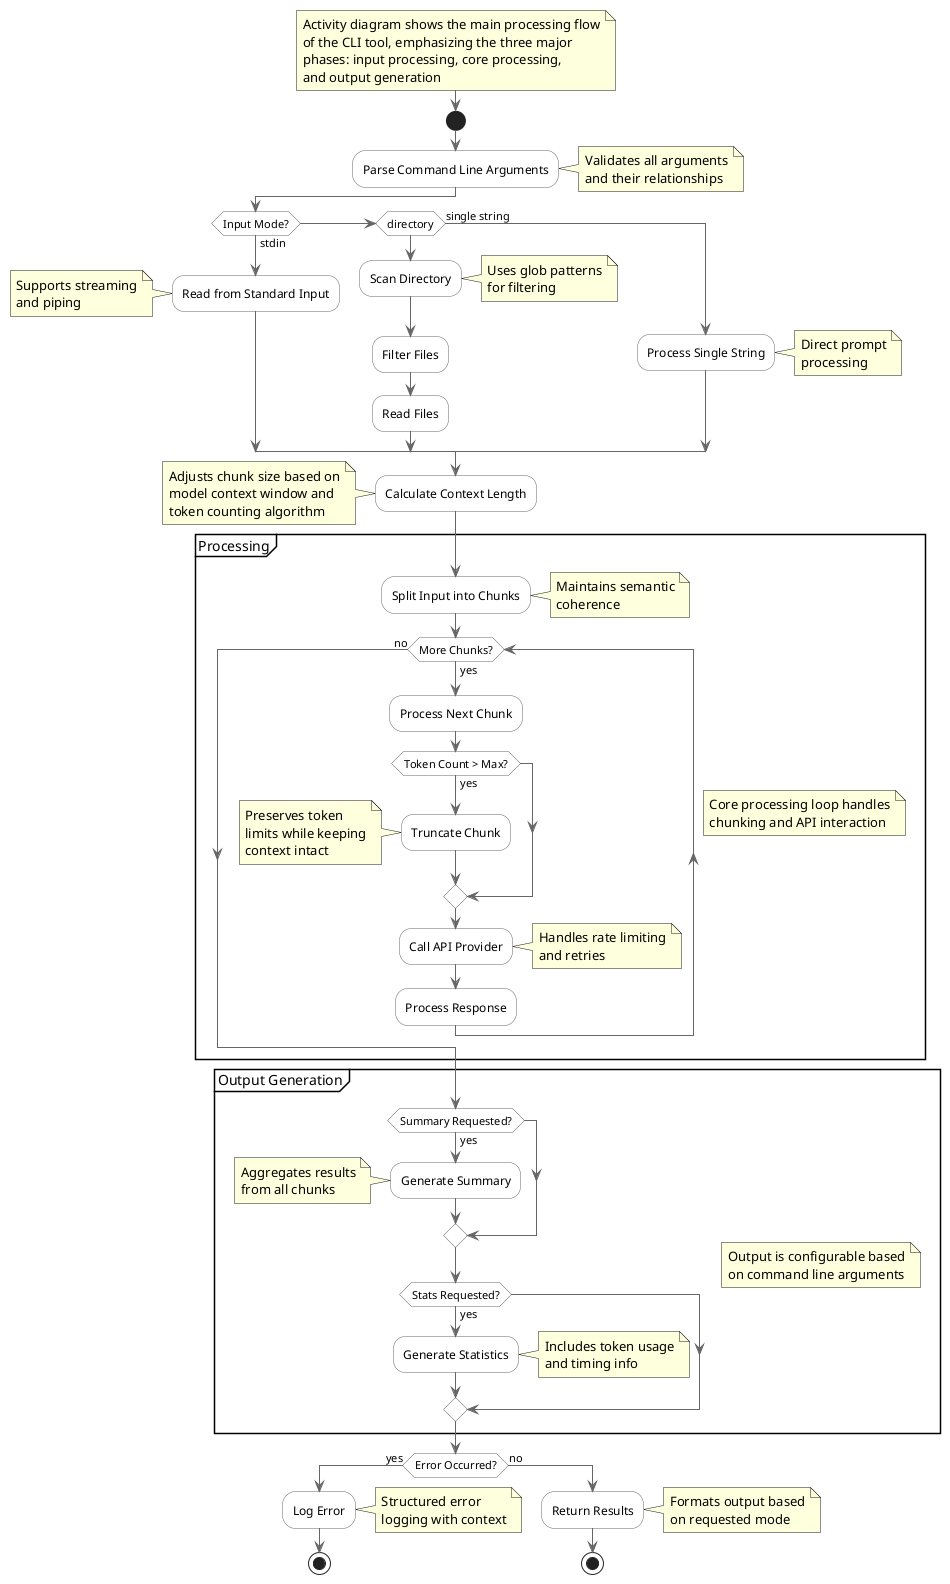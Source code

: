 @startuml cllm_activity

skinparam activity {
    BackgroundColor White
    BorderColor #666666
    ArrowColor #666666
}

note right: Activity diagram shows the main processing flow\nof the CLI tool, emphasizing the three major\nphases: input processing, core processing,\nand output generation

start

:Parse Command Line Arguments;
note right: Validates all arguments\nand their relationships

if (Input Mode?) then (stdin)
    :Read from Standard Input;
    note left: Supports streaming\nand piping
else if (directory)
    :Scan Directory;
    note right: Uses glob patterns\nfor filtering
    :Filter Files;
    :Read Files;
else (single string)
    :Process Single String;
    note right: Direct prompt\nprocessing
endif

:Calculate Context Length;
note left: Adjusts chunk size based on\nmodel context window and\ntoken counting algorithm

partition "Processing" {
    note right: Core processing loop handles\nchunking and API interaction
    
    :Split Input into Chunks;
    note right: Maintains semantic\ncoherence
    
    while (More Chunks?) is (yes)
        :Process Next Chunk;
        if (Token Count > Max?) then (yes)
            :Truncate Chunk;
            note left: Preserves token\nlimits while keeping\ncontext intact
        endif
        :Call API Provider;
        note right: Handles rate limiting\nand retries
        :Process Response;
    endwhile (no)
}

partition "Output Generation" {
    note right: Output is configurable based\non command line arguments
    
    if (Summary Requested?) then (yes)
        :Generate Summary;
        note left: Aggregates results\nfrom all chunks
    endif

    if (Stats Requested?) then (yes)
        :Generate Statistics;
        note right: Includes token usage\nand timing info
    endif
}

if (Error Occurred?) then (yes)
    :Log Error;
    note right: Structured error\nlogging with context
    stop
else (no)
    :Return Results;
    note right: Formats output based\non requested mode
    stop
endif

@enduml 